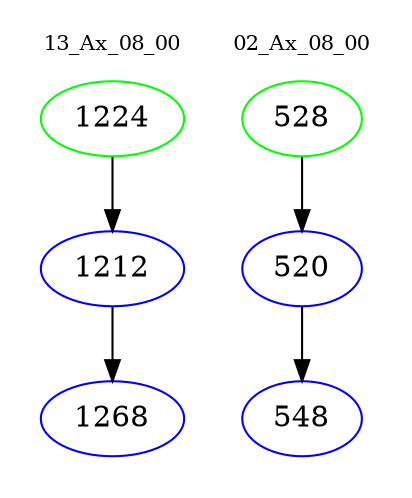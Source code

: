 digraph{
subgraph cluster_0 {
color = white
label = "13_Ax_08_00";
fontsize=10;
T0_1224 [label="1224", color="green"]
T0_1224 -> T0_1212 [color="black"]
T0_1212 [label="1212", color="blue"]
T0_1212 -> T0_1268 [color="black"]
T0_1268 [label="1268", color="blue"]
}
subgraph cluster_1 {
color = white
label = "02_Ax_08_00";
fontsize=10;
T1_528 [label="528", color="green"]
T1_528 -> T1_520 [color="black"]
T1_520 [label="520", color="blue"]
T1_520 -> T1_548 [color="black"]
T1_548 [label="548", color="blue"]
}
}
